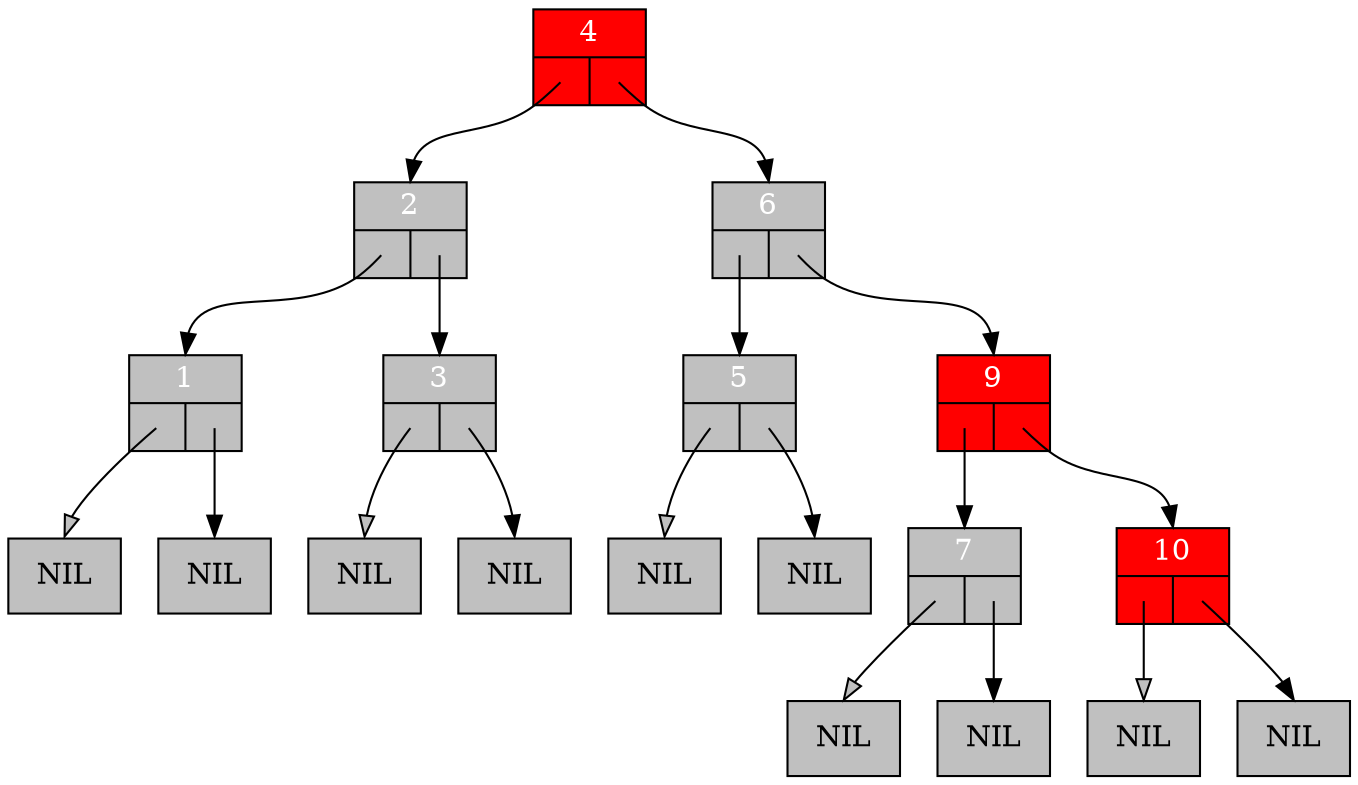 digraph RedBlackTree {
	graph [ranksep=0.5];
	node [shape = record];

	n1 [style=filled, fillcolor=grey, fontcolor=white, label="{1|{<left>|<right>}}"];
	lnil1 [style=filled, fillcolor=grey, label="NIL"];
	n1:left:c -> lnil1:n [fillcolor=grey, headclip=false, tailclip=false]
	rnil1 [style=filled, fillcolor=grey, label="NIL"];
	n1:right:c -> rnil1:n [headclip=false, tailclip=false]
	n2 [style=filled, fillcolor=grey, fontcolor=white, label="{2|{<left>|<right>}}"];
	n2:left:c -> n1:n [headclip=false, tailclip=false]
	n2:right:c -> n3:n [headclip=false, tailclip=false]
	n3 [style=filled, fillcolor=grey, fontcolor=white, label="{3|{<left>|<right>}}"];
	lnil3 [style=filled, fillcolor=grey, label="NIL"];
	n3:left:c -> lnil3:n [fillcolor=grey, headclip=false, tailclip=false]
	rnil3 [style=filled, fillcolor=grey, label="NIL"];
	n3:right:c -> rnil3:n [headclip=false, tailclip=false]
	n4 [style=filled, fillcolor=red, fontcolor=white, label="{4|{<left>|<right>}}"];
	n4:left:c -> n2:n [headclip=false, tailclip=false]
	n4:right:c -> n6:n [headclip=false, tailclip=false]
	n5 [style=filled, fillcolor=grey, fontcolor=white, label="{5|{<left>|<right>}}"];
	lnil5 [style=filled, fillcolor=grey, label="NIL"];
	n5:left:c -> lnil5:n [fillcolor=grey, headclip=false, tailclip=false]
	rnil5 [style=filled, fillcolor=grey, label="NIL"];
	n5:right:c -> rnil5:n [headclip=false, tailclip=false]
	n6 [style=filled, fillcolor=grey, fontcolor=white, label="{6|{<left>|<right>}}"];
	n6:left:c -> n5:n [headclip=false, tailclip=false]
	n6:right:c -> n9:n [headclip=false, tailclip=false]
	n7 [style=filled, fillcolor=grey, fontcolor=white, label="{7|{<left>|<right>}}"];
	lnil7 [style=filled, fillcolor=grey, label="NIL"];
	n7:left:c -> lnil7:n [fillcolor=grey, headclip=false, tailclip=false]
	rnil7 [style=filled, fillcolor=grey, label="NIL"];
	n7:right:c -> rnil7:n [headclip=false, tailclip=false]
	n9 [style=filled, fillcolor=red, fontcolor=white, label="{9|{<left>|<right>}}"];
	n9:left:c -> n7:n [headclip=false, tailclip=false]
	n9:right:c -> n10:n [headclip=false, tailclip=false]
	n10 [style=filled, fillcolor=red, fontcolor=white, label="{10|{<left>|<right>}}"];
	lnil10 [style=filled, fillcolor=grey, label="NIL"];
	n10:left:c -> lnil10:n [fillcolor=grey, headclip=false, tailclip=false]
	rnil10 [style=filled, fillcolor=grey, label="NIL"];
	n10:right:c -> rnil10:n [headclip=false, tailclip=false]

}
